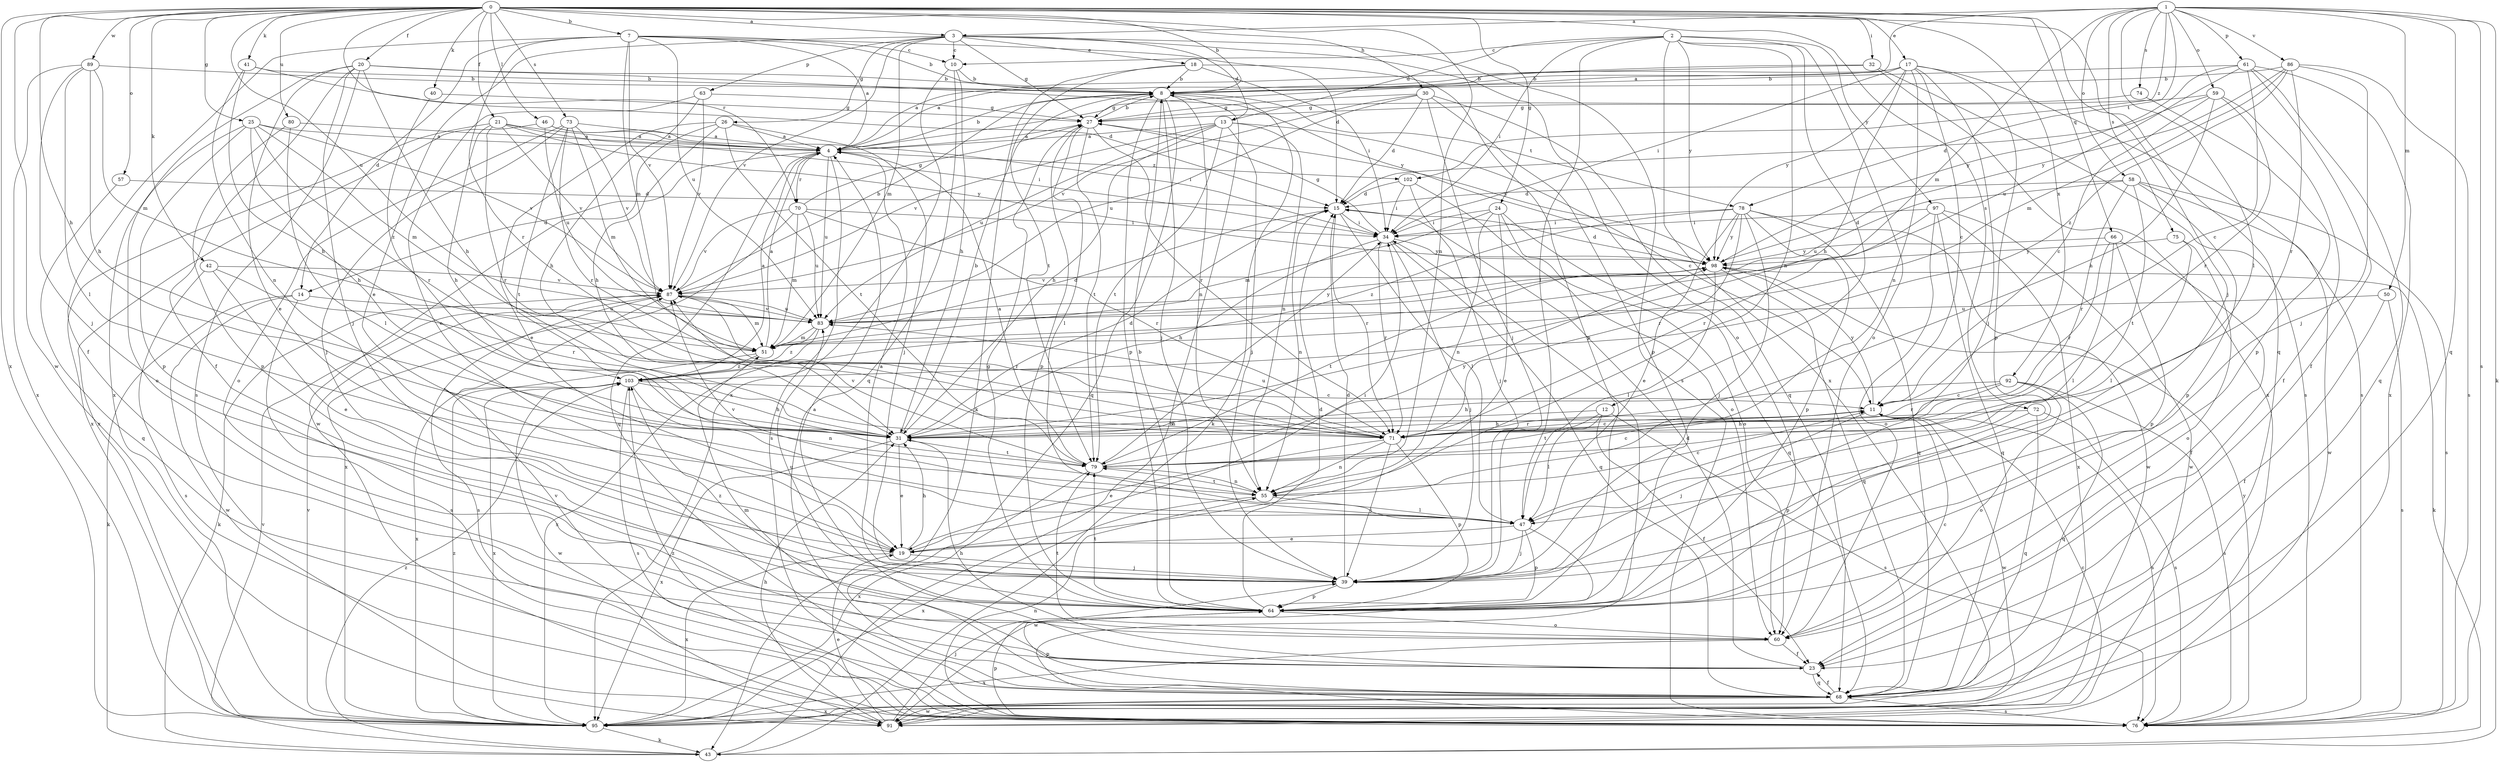 strict digraph  {
0;
1;
2;
3;
4;
7;
8;
10;
11;
12;
13;
14;
15;
17;
18;
19;
20;
21;
23;
24;
25;
26;
27;
30;
31;
32;
34;
39;
40;
41;
42;
43;
46;
47;
50;
51;
55;
57;
58;
59;
60;
61;
63;
64;
66;
68;
70;
71;
72;
73;
74;
75;
76;
78;
79;
80;
83;
86;
87;
89;
91;
92;
95;
97;
98;
102;
103;
0 -> 3  [label=a];
0 -> 7  [label=b];
0 -> 8  [label=b];
0 -> 17  [label=e];
0 -> 20  [label=f];
0 -> 21  [label=f];
0 -> 24  [label=g];
0 -> 25  [label=g];
0 -> 30  [label=h];
0 -> 31  [label=h];
0 -> 32  [label=i];
0 -> 39  [label=j];
0 -> 40  [label=k];
0 -> 41  [label=k];
0 -> 42  [label=k];
0 -> 46  [label=l];
0 -> 55  [label=n];
0 -> 57  [label=o];
0 -> 66  [label=q];
0 -> 68  [label=q];
0 -> 70  [label=r];
0 -> 72  [label=s];
0 -> 73  [label=s];
0 -> 80  [label=u];
0 -> 83  [label=u];
0 -> 89  [label=w];
0 -> 91  [label=w];
0 -> 92  [label=x];
0 -> 95  [label=x];
1 -> 3  [label=a];
1 -> 4  [label=a];
1 -> 43  [label=k];
1 -> 47  [label=l];
1 -> 50  [label=m];
1 -> 51  [label=m];
1 -> 58  [label=o];
1 -> 59  [label=o];
1 -> 61  [label=p];
1 -> 68  [label=q];
1 -> 74  [label=s];
1 -> 75  [label=s];
1 -> 76  [label=s];
1 -> 78  [label=t];
1 -> 86  [label=v];
1 -> 102  [label=z];
2 -> 10  [label=c];
2 -> 12  [label=d];
2 -> 13  [label=d];
2 -> 34  [label=i];
2 -> 47  [label=l];
2 -> 55  [label=n];
2 -> 60  [label=o];
2 -> 95  [label=x];
2 -> 97  [label=y];
2 -> 98  [label=y];
3 -> 10  [label=c];
3 -> 13  [label=d];
3 -> 18  [label=e];
3 -> 19  [label=e];
3 -> 26  [label=g];
3 -> 27  [label=g];
3 -> 51  [label=m];
3 -> 60  [label=o];
3 -> 63  [label=p];
3 -> 76  [label=s];
3 -> 87  [label=v];
4 -> 8  [label=b];
4 -> 14  [label=d];
4 -> 68  [label=q];
4 -> 70  [label=r];
4 -> 76  [label=s];
4 -> 83  [label=u];
4 -> 102  [label=z];
7 -> 4  [label=a];
7 -> 8  [label=b];
7 -> 10  [label=c];
7 -> 14  [label=d];
7 -> 15  [label=d];
7 -> 23  [label=f];
7 -> 51  [label=m];
7 -> 71  [label=r];
7 -> 83  [label=u];
7 -> 87  [label=v];
8 -> 27  [label=g];
8 -> 39  [label=j];
8 -> 43  [label=k];
8 -> 55  [label=n];
8 -> 64  [label=p];
8 -> 68  [label=q];
8 -> 78  [label=t];
10 -> 8  [label=b];
10 -> 31  [label=h];
10 -> 68  [label=q];
10 -> 95  [label=x];
11 -> 31  [label=h];
11 -> 39  [label=j];
11 -> 71  [label=r];
11 -> 76  [label=s];
11 -> 91  [label=w];
11 -> 98  [label=y];
12 -> 23  [label=f];
12 -> 31  [label=h];
12 -> 47  [label=l];
12 -> 76  [label=s];
12 -> 79  [label=t];
13 -> 4  [label=a];
13 -> 11  [label=c];
13 -> 31  [label=h];
13 -> 39  [label=j];
13 -> 55  [label=n];
13 -> 79  [label=t];
13 -> 83  [label=u];
13 -> 87  [label=v];
14 -> 43  [label=k];
14 -> 76  [label=s];
14 -> 83  [label=u];
14 -> 91  [label=w];
15 -> 34  [label=i];
15 -> 47  [label=l];
15 -> 55  [label=n];
15 -> 71  [label=r];
17 -> 4  [label=a];
17 -> 8  [label=b];
17 -> 11  [label=c];
17 -> 31  [label=h];
17 -> 34  [label=i];
17 -> 39  [label=j];
17 -> 55  [label=n];
17 -> 64  [label=p];
17 -> 76  [label=s];
17 -> 98  [label=y];
18 -> 8  [label=b];
18 -> 34  [label=i];
18 -> 43  [label=k];
18 -> 64  [label=p];
18 -> 79  [label=t];
19 -> 31  [label=h];
19 -> 34  [label=i];
19 -> 39  [label=j];
19 -> 95  [label=x];
20 -> 8  [label=b];
20 -> 19  [label=e];
20 -> 23  [label=f];
20 -> 31  [label=h];
20 -> 39  [label=j];
20 -> 76  [label=s];
20 -> 95  [label=x];
20 -> 98  [label=y];
21 -> 4  [label=a];
21 -> 31  [label=h];
21 -> 34  [label=i];
21 -> 71  [label=r];
21 -> 87  [label=v];
21 -> 95  [label=x];
21 -> 98  [label=y];
23 -> 4  [label=a];
23 -> 15  [label=d];
23 -> 31  [label=h];
23 -> 51  [label=m];
23 -> 68  [label=q];
24 -> 19  [label=e];
24 -> 34  [label=i];
24 -> 51  [label=m];
24 -> 55  [label=n];
24 -> 60  [label=o];
24 -> 68  [label=q];
25 -> 4  [label=a];
25 -> 31  [label=h];
25 -> 51  [label=m];
25 -> 60  [label=o];
25 -> 64  [label=p];
25 -> 71  [label=r];
25 -> 87  [label=v];
26 -> 4  [label=a];
26 -> 19  [label=e];
26 -> 31  [label=h];
26 -> 39  [label=j];
26 -> 79  [label=t];
26 -> 91  [label=w];
27 -> 4  [label=a];
27 -> 8  [label=b];
27 -> 47  [label=l];
27 -> 64  [label=p];
27 -> 71  [label=r];
27 -> 79  [label=t];
27 -> 98  [label=y];
30 -> 15  [label=d];
30 -> 27  [label=g];
30 -> 39  [label=j];
30 -> 64  [label=p];
30 -> 68  [label=q];
30 -> 83  [label=u];
30 -> 87  [label=v];
31 -> 8  [label=b];
31 -> 15  [label=d];
31 -> 19  [label=e];
31 -> 79  [label=t];
31 -> 95  [label=x];
32 -> 4  [label=a];
32 -> 8  [label=b];
32 -> 76  [label=s];
32 -> 95  [label=x];
34 -> 27  [label=g];
34 -> 31  [label=h];
34 -> 39  [label=j];
34 -> 68  [label=q];
34 -> 71  [label=r];
34 -> 98  [label=y];
39 -> 4  [label=a];
39 -> 15  [label=d];
39 -> 64  [label=p];
40 -> 27  [label=g];
40 -> 103  [label=z];
41 -> 8  [label=b];
41 -> 15  [label=d];
41 -> 31  [label=h];
41 -> 55  [label=n];
42 -> 19  [label=e];
42 -> 71  [label=r];
42 -> 76  [label=s];
42 -> 87  [label=v];
43 -> 8  [label=b];
43 -> 87  [label=v];
43 -> 103  [label=z];
46 -> 4  [label=a];
46 -> 34  [label=i];
46 -> 83  [label=u];
46 -> 95  [label=x];
47 -> 19  [label=e];
47 -> 39  [label=j];
47 -> 64  [label=p];
47 -> 87  [label=v];
47 -> 91  [label=w];
50 -> 23  [label=f];
50 -> 76  [label=s];
50 -> 83  [label=u];
51 -> 4  [label=a];
51 -> 15  [label=d];
51 -> 95  [label=x];
51 -> 103  [label=z];
55 -> 11  [label=c];
55 -> 47  [label=l];
55 -> 79  [label=t];
55 -> 95  [label=x];
57 -> 15  [label=d];
57 -> 68  [label=q];
58 -> 15  [label=d];
58 -> 64  [label=p];
58 -> 71  [label=r];
58 -> 76  [label=s];
58 -> 79  [label=t];
58 -> 83  [label=u];
58 -> 91  [label=w];
59 -> 11  [label=c];
59 -> 15  [label=d];
59 -> 23  [label=f];
59 -> 27  [label=g];
59 -> 31  [label=h];
59 -> 71  [label=r];
60 -> 11  [label=c];
60 -> 23  [label=f];
60 -> 79  [label=t];
60 -> 95  [label=x];
61 -> 8  [label=b];
61 -> 11  [label=c];
61 -> 23  [label=f];
61 -> 68  [label=q];
61 -> 83  [label=u];
61 -> 95  [label=x];
61 -> 98  [label=y];
63 -> 19  [label=e];
63 -> 27  [label=g];
63 -> 31  [label=h];
63 -> 87  [label=v];
64 -> 8  [label=b];
64 -> 15  [label=d];
64 -> 27  [label=g];
64 -> 60  [label=o];
64 -> 79  [label=t];
64 -> 83  [label=u];
64 -> 103  [label=z];
66 -> 23  [label=f];
66 -> 47  [label=l];
66 -> 64  [label=p];
66 -> 71  [label=r];
66 -> 98  [label=y];
68 -> 23  [label=f];
68 -> 64  [label=p];
68 -> 76  [label=s];
68 -> 87  [label=v];
68 -> 91  [label=w];
68 -> 95  [label=x];
70 -> 27  [label=g];
70 -> 34  [label=i];
70 -> 51  [label=m];
70 -> 71  [label=r];
70 -> 83  [label=u];
70 -> 87  [label=v];
70 -> 95  [label=x];
71 -> 11  [label=c];
71 -> 19  [label=e];
71 -> 39  [label=j];
71 -> 55  [label=n];
71 -> 64  [label=p];
71 -> 83  [label=u];
72 -> 31  [label=h];
72 -> 64  [label=p];
72 -> 68  [label=q];
72 -> 76  [label=s];
73 -> 4  [label=a];
73 -> 39  [label=j];
73 -> 51  [label=m];
73 -> 60  [label=o];
73 -> 71  [label=r];
73 -> 79  [label=t];
73 -> 87  [label=v];
74 -> 27  [label=g];
74 -> 64  [label=p];
75 -> 47  [label=l];
75 -> 60  [label=o];
75 -> 98  [label=y];
76 -> 34  [label=i];
76 -> 55  [label=n];
76 -> 64  [label=p];
76 -> 98  [label=y];
76 -> 103  [label=z];
78 -> 19  [label=e];
78 -> 34  [label=i];
78 -> 39  [label=j];
78 -> 64  [label=p];
78 -> 68  [label=q];
78 -> 71  [label=r];
78 -> 91  [label=w];
78 -> 98  [label=y];
78 -> 103  [label=z];
79 -> 4  [label=a];
79 -> 11  [label=c];
79 -> 34  [label=i];
79 -> 55  [label=n];
79 -> 87  [label=v];
79 -> 95  [label=x];
79 -> 98  [label=y];
80 -> 4  [label=a];
80 -> 47  [label=l];
80 -> 64  [label=p];
83 -> 51  [label=m];
83 -> 87  [label=v];
83 -> 95  [label=x];
83 -> 98  [label=y];
83 -> 103  [label=z];
86 -> 8  [label=b];
86 -> 39  [label=j];
86 -> 51  [label=m];
86 -> 71  [label=r];
86 -> 76  [label=s];
86 -> 98  [label=y];
86 -> 103  [label=z];
87 -> 8  [label=b];
87 -> 43  [label=k];
87 -> 51  [label=m];
87 -> 71  [label=r];
87 -> 76  [label=s];
87 -> 83  [label=u];
89 -> 8  [label=b];
89 -> 31  [label=h];
89 -> 39  [label=j];
89 -> 47  [label=l];
89 -> 51  [label=m];
89 -> 95  [label=x];
91 -> 11  [label=c];
91 -> 19  [label=e];
91 -> 31  [label=h];
91 -> 39  [label=j];
92 -> 11  [label=c];
92 -> 31  [label=h];
92 -> 60  [label=o];
92 -> 68  [label=q];
92 -> 71  [label=r];
92 -> 76  [label=s];
95 -> 43  [label=k];
95 -> 87  [label=v];
95 -> 103  [label=z];
97 -> 34  [label=i];
97 -> 60  [label=o];
97 -> 68  [label=q];
97 -> 71  [label=r];
97 -> 91  [label=w];
97 -> 95  [label=x];
98 -> 15  [label=d];
98 -> 43  [label=k];
98 -> 47  [label=l];
98 -> 68  [label=q];
98 -> 79  [label=t];
98 -> 87  [label=v];
102 -> 15  [label=d];
102 -> 34  [label=i];
102 -> 39  [label=j];
102 -> 60  [label=o];
103 -> 4  [label=a];
103 -> 11  [label=c];
103 -> 31  [label=h];
103 -> 55  [label=n];
103 -> 76  [label=s];
103 -> 91  [label=w];
103 -> 95  [label=x];
}

